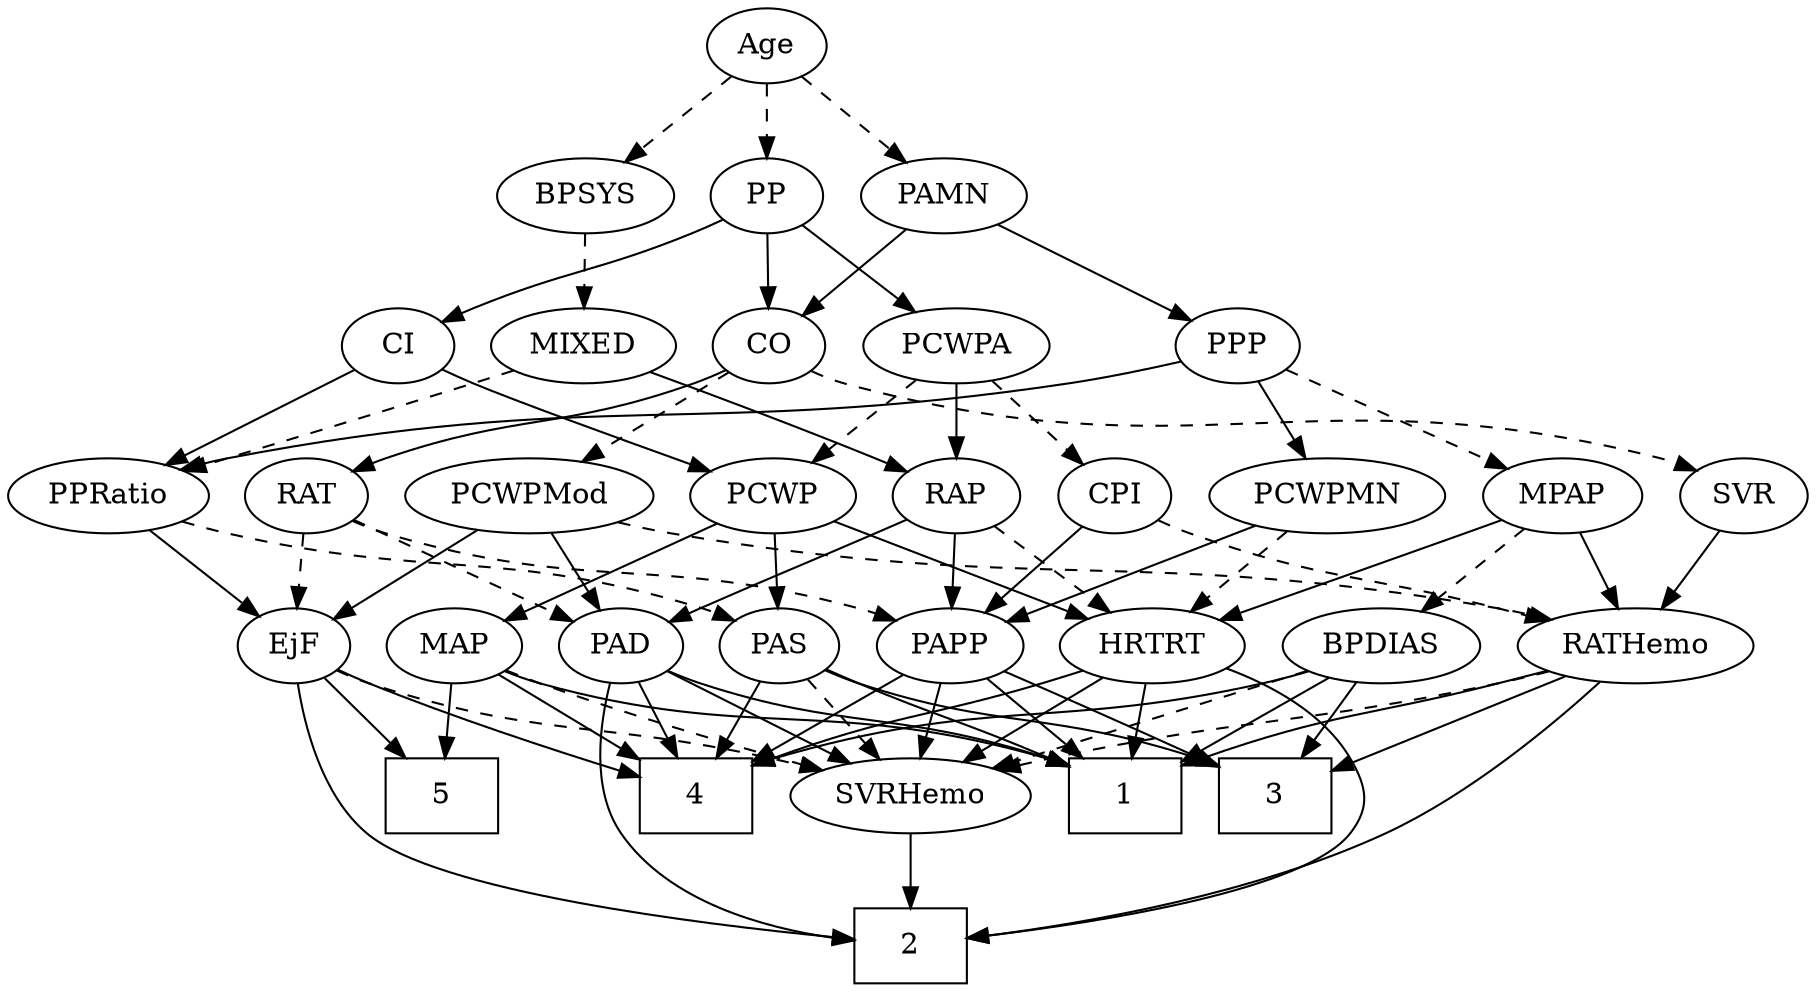 strict digraph {
	graph [bb="0,0,787.59,468"];
	node [label="\N"];
	1	[height=0.5,
		pos="482.65,90",
		shape=box,
		width=0.75];
	2	[height=0.5,
		pos="387.65,18",
		shape=box,
		width=0.75];
	3	[height=0.5,
		pos="554.65,90",
		shape=box,
		width=0.75];
	4	[height=0.5,
		pos="292.65,90",
		shape=box,
		width=0.75];
	5	[height=0.5,
		pos="171.65,90",
		shape=box,
		width=0.75];
	Age	[height=0.5,
		pos="319.65,450",
		width=0.75];
	BPSYS	[height=0.5,
		pos="236.65,378",
		width=1.0471];
	Age -> BPSYS	[pos="e,254.45,394.01 303.25,435.17 291.59,425.34 275.7,411.93 262.36,400.69",
		style=dashed];
	PAMN	[height=0.5,
		pos="400.65,378",
		width=1.011];
	Age -> PAMN	[pos="e,383.27,394.01 335.65,435.17 347.03,425.34 362.54,411.93 375.55,400.69",
		style=dashed];
	PP	[height=0.5,
		pos="319.65,378",
		width=0.75];
	Age -> PP	[pos="e,319.65,396.1 319.65,431.7 319.65,423.98 319.65,414.71 319.65,406.11",
		style=dashed];
	EjF	[height=0.5,
		pos="101.65,162",
		width=0.75];
	EjF -> 2	[pos="e,360.33,21.46 103.34,143.8 106.28,123.51 114.26,90.256 135.65,72 167.55,44.767 288.08,28.982 350.16,22.493",
		style=solid];
	EjF -> 4	[pos="e,265.43,99.291 122.79,150.53 127.63,148.27 132.78,145.97 137.65,144 177.36,127.89 224.03,112.38 255.7,102.35",
		style=solid];
	EjF -> 5	[pos="e,154.44,108.2 116.15,146.5 125.11,137.54 136.83,125.81 147.2,115.45",
		style=solid];
	SVRHemo	[height=0.5,
		pos="387.65,90",
		width=1.3902];
	EjF -> SVRHemo	[pos="e,350.65,102.24 122.22,150.19 127.17,147.89 132.52,145.66 137.65,144 219.81,117.34 244.61,127.98 328.65,108 332.67,107.04 336.83,\
105.99 341,104.88",
		style=dashed];
	RAP	[height=0.5,
		pos="407.65,234",
		width=0.77632];
	PAD	[height=0.5,
		pos="254.65,162",
		width=0.79437];
	RAP -> PAD	[pos="e,277.33,173.34 385.35,222.74 380.5,220.52 375.4,218.18 370.65,216 342.29,203.01 310.01,188.26 286.72,177.63",
		style=solid];
	PAPP	[height=0.5,
		pos="405.65,162",
		width=0.88464];
	RAP -> PAPP	[pos="e,406.14,180.1 407.15,215.7 406.93,207.98 406.67,198.71 406.42,190.11",
		style=solid];
	HRTRT	[height=0.5,
		pos="494.65,162",
		width=1.1013];
	RAP -> HRTRT	[pos="e,475.81,178.16 424.42,219.5 436.72,209.61 453.68,195.96 467.84,184.56",
		style=dashed];
	MIXED	[height=0.5,
		pos="235.65,306",
		width=1.1193];
	MIXED -> RAP	[pos="e,385.83,245.27 265.6,293.8 293.09,283.39 334.85,267.23 370.65,252 372.5,251.21 374.4,250.39 376.31,249.55",
		style=solid];
	PPRatio	[height=0.5,
		pos="39.646,234",
		width=1.1013];
	MIXED -> PPRatio	[pos="e,69.735,245.75 205.02,294.06 171.12,281.96 116.37,262.4 79.24,249.14",
		style=dashed];
	MPAP	[height=0.5,
		pos="678.65,234",
		width=0.97491];
	RATHemo	[height=0.5,
		pos="704.65,162",
		width=1.3721];
	MPAP -> RATHemo	[pos="e,698.23,180.28 684.94,216.05 687.87,208.18 691.42,198.62 694.69,189.79",
		style=solid];
	BPDIAS	[height=0.5,
		pos="594.65,162",
		width=1.1735];
	MPAP -> BPDIAS	[pos="e,613.02,178.31 660.83,218.15 649.19,208.45 633.78,195.61 620.76,184.76",
		style=dashed];
	MPAP -> HRTRT	[pos="e,524.17,174.11 651.2,222.36 645.72,220.25 640,218.05 634.65,216 600.56,202.96 561.73,188.28 533.63,177.68",
		style=solid];
	BPSYS -> MIXED	[pos="e,235.89,324.1 236.4,359.7 236.29,351.98 236.16,342.71 236.03,334.11",
		style=dashed];
	PAD -> 1	[pos="e,455.38,104.61 276.87,150.21 281.98,147.97 287.44,145.75 292.65,144 356.26,122.55 378.29,130.34 445.58,107.97",
		style=solid];
	PAD -> 2	[pos="e,360.43,21.421 249.89,143.91 245.6,124.64 241.98,93.238 256.65,72 277.75,41.439 319.71,28.489 350.47,23.008",
		style=solid];
	PAD -> 4	[pos="e,283.35,108.12 263.46,144.76 267.93,136.53 273.47,126.32 278.52,117.02",
		style=solid];
	PAD -> SVRHemo	[pos="e,360.34,105.37 276.02,149.75 296.33,139.06 327.28,122.77 351.45,110.05",
		style=solid];
	CO	[height=0.5,
		pos="320.65,306",
		width=0.75];
	RAT	[height=0.5,
		pos="124.65,234",
		width=0.75827];
	CO -> RAT	[pos="e,145.73,245.64 299.57,294.36 294.73,292.11 289.56,289.86 284.65,288 230.98,267.68 214.32,272.32 160.65,252 158.8,251.3 156.93,250.55 \
155.04,249.76",
		style=solid];
	SVR	[height=0.5,
		pos="759.65,234",
		width=0.77632];
	CO -> SVR	[pos="e,738.58,246.14 341.12,293.86 346.08,291.58 351.45,289.44 356.65,288 514.19,244.46 564.87,294.71 722.65,252 724.81,251.41 727,250.71 \
729.19,249.93",
		style=dashed];
	PCWPMod	[height=0.5,
		pos="221.65,234",
		width=1.4443];
	CO -> PCWPMod	[pos="e,243.49,250.45 302.49,292.16 288.32,282.14 268.34,268.02 251.79,256.31",
		style=dashed];
	PAS	[height=0.5,
		pos="328.65,162",
		width=0.75];
	PAS -> 1	[pos="e,455.56,103.89 349.92,150.83 354.75,148.56 359.87,146.18 364.65,144 398.18,128.73 408.86,125.02 446.07,108.2",
		style=solid];
	PAS -> 3	[pos="e,527.38,104.61 349.27,150.35 354.23,148.05 359.56,145.77 364.65,144 428.04,121.9 450.27,130.28 517.57,107.97",
		style=solid];
	PAS -> 4	[pos="e,301.45,108.12 320.3,144.76 316.1,136.61 310.92,126.53 306.18,117.31",
		style=solid];
	PAS -> SVRHemo	[pos="e,373.63,107.63 341.45,145.81 348.94,136.93 358.56,125.5 367.09,115.39",
		style=dashed];
	PAMN -> CO	[pos="e,336.34,320.74 383.29,361.81 371.83,351.78 356.67,338.52 344.14,327.55",
		style=solid];
	PPP	[height=0.5,
		pos="534.65,306",
		width=0.75];
	PAMN -> PPP	[pos="e,514.07,317.75 424.91,364.32 447.42,352.57 480.96,335.04 505.03,322.47",
		style=solid];
	RATHemo -> 1	[pos="e,509.96,104.47 667.2,150.18 660.05,148.13 652.62,145.99 645.65,144 592.21,128.73 575.35,128.57 519.64,108.09",
		style=solid];
	RATHemo -> 2	[pos="e,414.92,21.155 691.38,144.51 674.2,124.3 642.34,90.48 607.65,72 548.45,40.473 470.38,27.425 424.93,22.231",
		style=solid];
	RATHemo -> 3	[pos="e,581.83,103.69 675.37,147.34 651.22,136.07 616.85,120.03 590.95,107.94",
		style=solid];
	RATHemo -> SVRHemo	[pos="e,424.63,102.28 667.97,149.81 660.62,147.74 652.91,145.7 645.65,144 558.13,123.53 534.16,128.47 446.65,108 442.62,107.06 438.45,\
106.01 434.29,104.91",
		style=dashed];
	CPI	[height=0.5,
		pos="480.65,234",
		width=0.75];
	CPI -> RATHemo	[pos="e,667.21,173.84 501.71,222.33 506.55,220.08 511.72,217.83 516.65,216 572.42,195.22 588.38,196.24 645.65,180 649.46,178.92 653.41,\
177.79 657.38,176.66",
		style=dashed];
	CPI -> PAPP	[pos="e,421.58,177.87 465.47,218.83 455.01,209.07 440.9,195.9 429.01,184.8",
		style=solid];
	RAT -> EjF	[pos="e,107.16,179.79 119.08,216.05 116.45,208.06 113.26,198.33 110.32,189.4",
		style=dashed];
	RAT -> PAD	[pos="e,233.71,174.27 145.25,221.91 166.7,210.35 200.53,192.14 224.89,179.02",
		style=dashed];
	RAT -> PAPP	[pos="e,381.68,173.96 145.21,222.14 150.16,219.85 155.51,217.63 160.65,216 248.38,188.1 276.26,205.79 364.65,180 367.11,179.28 369.62,\
178.46 372.13,177.58",
		style=dashed];
	SVR -> RATHemo	[pos="e,717.58,179.47 747.44,217.46 740.52,208.65 731.7,197.43 723.87,187.46",
		style=solid];
	PCWPMod -> EjF	[pos="e,121.51,174.59 196.2,218.15 176.87,206.88 150.28,191.37 130.22,179.67",
		style=solid];
	PCWPMod -> PAD	[pos="e,246.73,179.79 229.63,216.05 233.45,207.97 238.09,198.12 242.34,189.11",
		style=solid];
	PCWPMod -> RATHemo	[pos="e,668.7,174.48 259.15,221.45 266.87,219.39 274.97,217.44 282.65,216 442,186.13 486.43,210.57 645.65,180 650,179.16 654.5,178.15 \
658.99,177.04",
		style=dashed];
	PCWPA	[height=0.5,
		pos="407.65,306",
		width=1.1555];
	PCWPA -> RAP	[pos="e,407.65,252.1 407.65,287.7 407.65,279.98 407.65,270.71 407.65,262.11",
		style=solid];
	PCWPA -> CPI	[pos="e,465.64,249.39 424.21,289.12 434.33,279.41 447.39,266.89 458.4,256.33",
		style=dashed];
	PCWP	[height=0.5,
		pos="326.65,234",
		width=0.97491];
	PCWPA -> PCWP	[pos="e,343.74,249.77 389.67,289.46 378.43,279.75 363.79,267.1 351.46,256.44",
		style=dashed];
	PCWPMN	[height=0.5,
		pos="575.65,234",
		width=1.3902];
	PCWPMN -> PAPP	[pos="e,430.59,173.67 543.54,220.06 517.19,209.41 478.95,193.86 445.65,180 443.82,179.24 441.94,178.45 440.05,177.66",
		style=solid];
	PCWPMN -> HRTRT	[pos="e,512.4,178.34 557.27,217.12 546.24,207.59 532.06,195.33 519.98,184.89",
		style=dashed];
	SVRHemo -> 2	[pos="e,387.65,36.104 387.65,71.697 387.65,63.983 387.65,54.712 387.65,46.112",
		style=solid];
	BPDIAS -> 1	[pos="e,509.9,108.03 571.71,146.67 556.45,137.13 536.09,124.4 518.69,113.52",
		style=solid];
	BPDIAS -> 3	[pos="e,564.62,108.45 585.17,144.41 580.52,136.28 574.82,126.31 569.61,117.18",
		style=solid];
	BPDIAS -> 4	[pos="e,319.85,104.8 563.59,149.79 557.05,147.68 550.17,145.62 543.65,144 452.66,121.36 423.01,135.95 329.42,107.76",
		style=solid];
	BPDIAS -> SVRHemo	[pos="e,422.88,102.91 562.3,150.06 527.4,138.26 471.56,119.38 432.44,106.15",
		style=dashed];
	MAP	[height=0.5,
		pos="177.65,162",
		width=0.84854];
	MAP -> 1	[pos="e,455.45,104.83 200.38,149.93 205.63,147.7 211.26,145.57 216.65,144 312.99,115.97 345.76,137.04 445.88,107.72",
		style=solid];
	MAP -> 4	[pos="e,265.35,107.62 198.21,148.49 214.45,138.6 237.52,124.55 256.8,112.82",
		style=solid];
	MAP -> 5	[pos="e,173.11,108.1 176.16,143.7 175.5,135.98 174.71,126.71 173.97,118.11",
		style=solid];
	MAP -> SVRHemo	[pos="e,350.35,102.03 200.99,150.33 206.1,148.13 211.52,145.9 216.65,144 239.44,135.53 298.24,117.62 340.53,104.97",
		style=dashed];
	PP -> CO	[pos="e,320.4,324.1 319.89,359.7 320,351.98 320.14,342.71 320.26,334.11",
		style=solid];
	PP -> PCWPA	[pos="e,388.59,322.16 336.61,363.5 349.06,353.61 366.21,339.96 380.54,328.56",
		style=solid];
	CI	[height=0.5,
		pos="150.65,306",
		width=0.75];
	PP -> CI	[pos="e,171.83,317.37 298.46,366.63 293.63,364.36 288.49,362.04 283.65,360 241.26,342.17 229.03,341.83 186.65,324 184.83,323.24 182.97,\
322.43 181.11,321.6",
		style=solid];
	PPP -> MPAP	[pos="e,653.93,247.02 555.89,294.67 579.27,283.31 617.16,264.89 644.67,251.52",
		style=dashed];
	PPP -> PCWPMN	[pos="e,565.62,252.12 544.16,288.76 548.98,280.53 554.96,270.32 560.41,261.02",
		style=solid];
	PPP -> PPRatio	[pos="e,68.6,246.31 509.81,298.63 495.03,295.05 475.87,290.75 458.65,288 295.5,261.92 250.05,287.33 88.646,252 85.245,251.26 81.753,250.35 \
78.275,249.34",
		style=solid];
	PPRatio -> EjF	[pos="e,88.481,177.86 53.715,217.12 62.029,207.73 72.685,195.7 81.839,185.36",
		style=solid];
	PPRatio -> PAS	[pos="e,308.09,173.86 69.213,221.89 75.567,219.75 82.285,217.65 88.646,216 177.75,192.84 204.91,207.9 292.65,180 294.57,179.39 296.53,\
178.69 298.48,177.94",
		style=dashed];
	PCWP -> PAS	[pos="e,328.16,180.1 327.14,215.7 327.36,207.98 327.63,198.71 327.87,190.11",
		style=solid];
	PCWP -> MAP	[pos="e,200.71,173.83 301.71,221.28 276.51,209.45 237.47,191.11 209.93,178.17",
		style=solid];
	PCWP -> HRTRT	[pos="e,466.47,174.74 353.27,221.91 381.27,210.24 425.58,191.78 457.12,178.64",
		style=solid];
	CI -> PPRatio	[pos="e,61.913,249.04 131.56,292.97 114.79,282.39 90.08,266.8 70.5,254.46",
		style=solid];
	CI -> PCWP	[pos="e,299.2,245.65 171.84,294.64 176.67,292.37 181.81,290.05 186.65,288 228.62,270.26 240.06,268.21 282.65,252 284.99,251.11 287.4,250.19 \
289.83,249.25",
		style=solid];
	PAPP -> 1	[pos="e,463.9,108.04 421.98,146.15 431.95,137.09 444.93,125.29 456.32,114.93",
		style=solid];
	PAPP -> 3	[pos="e,527.52,103.82 429.46,149.85 450.55,139.98 482.39,125.05 518.31,108.15",
		style=solid];
	PAPP -> 4	[pos="e,320.06,107.98 384.92,148.16 369.19,138.42 347.17,124.78 328.59,113.27",
		style=solid];
	PAPP -> SVRHemo	[pos="e,392.09,108.28 401.29,144.05 399.28,136.26 396.86,126.82 394.61,118.08",
		style=solid];
	HRTRT -> 1	[pos="e,485.58,108.1 491.68,143.7 490.36,135.98 488.77,126.71 487.29,118.11",
		style=solid];
	HRTRT -> 2	[pos="e,414.96,22.044 523.21,149.13 548.66,137.89 583.05,120.87 590.65,108 598.78,94.221 600.43,84.662 590.65,72 570.55,45.989 477.91,\
30.312 424.99,23.326",
		style=solid];
	HRTRT -> 4	[pos="e,319.99,104.41 464.5,150.09 458.6,148.02 452.44,145.91 446.65,144 397.42,127.78 381.52,127.71 329.41,108.03",
		style=solid];
	HRTRT -> SVRHemo	[pos="e,410.75,106.11 472.99,146.83 457.6,136.76 436.68,123.08 419.4,111.77",
		style=solid];
}
